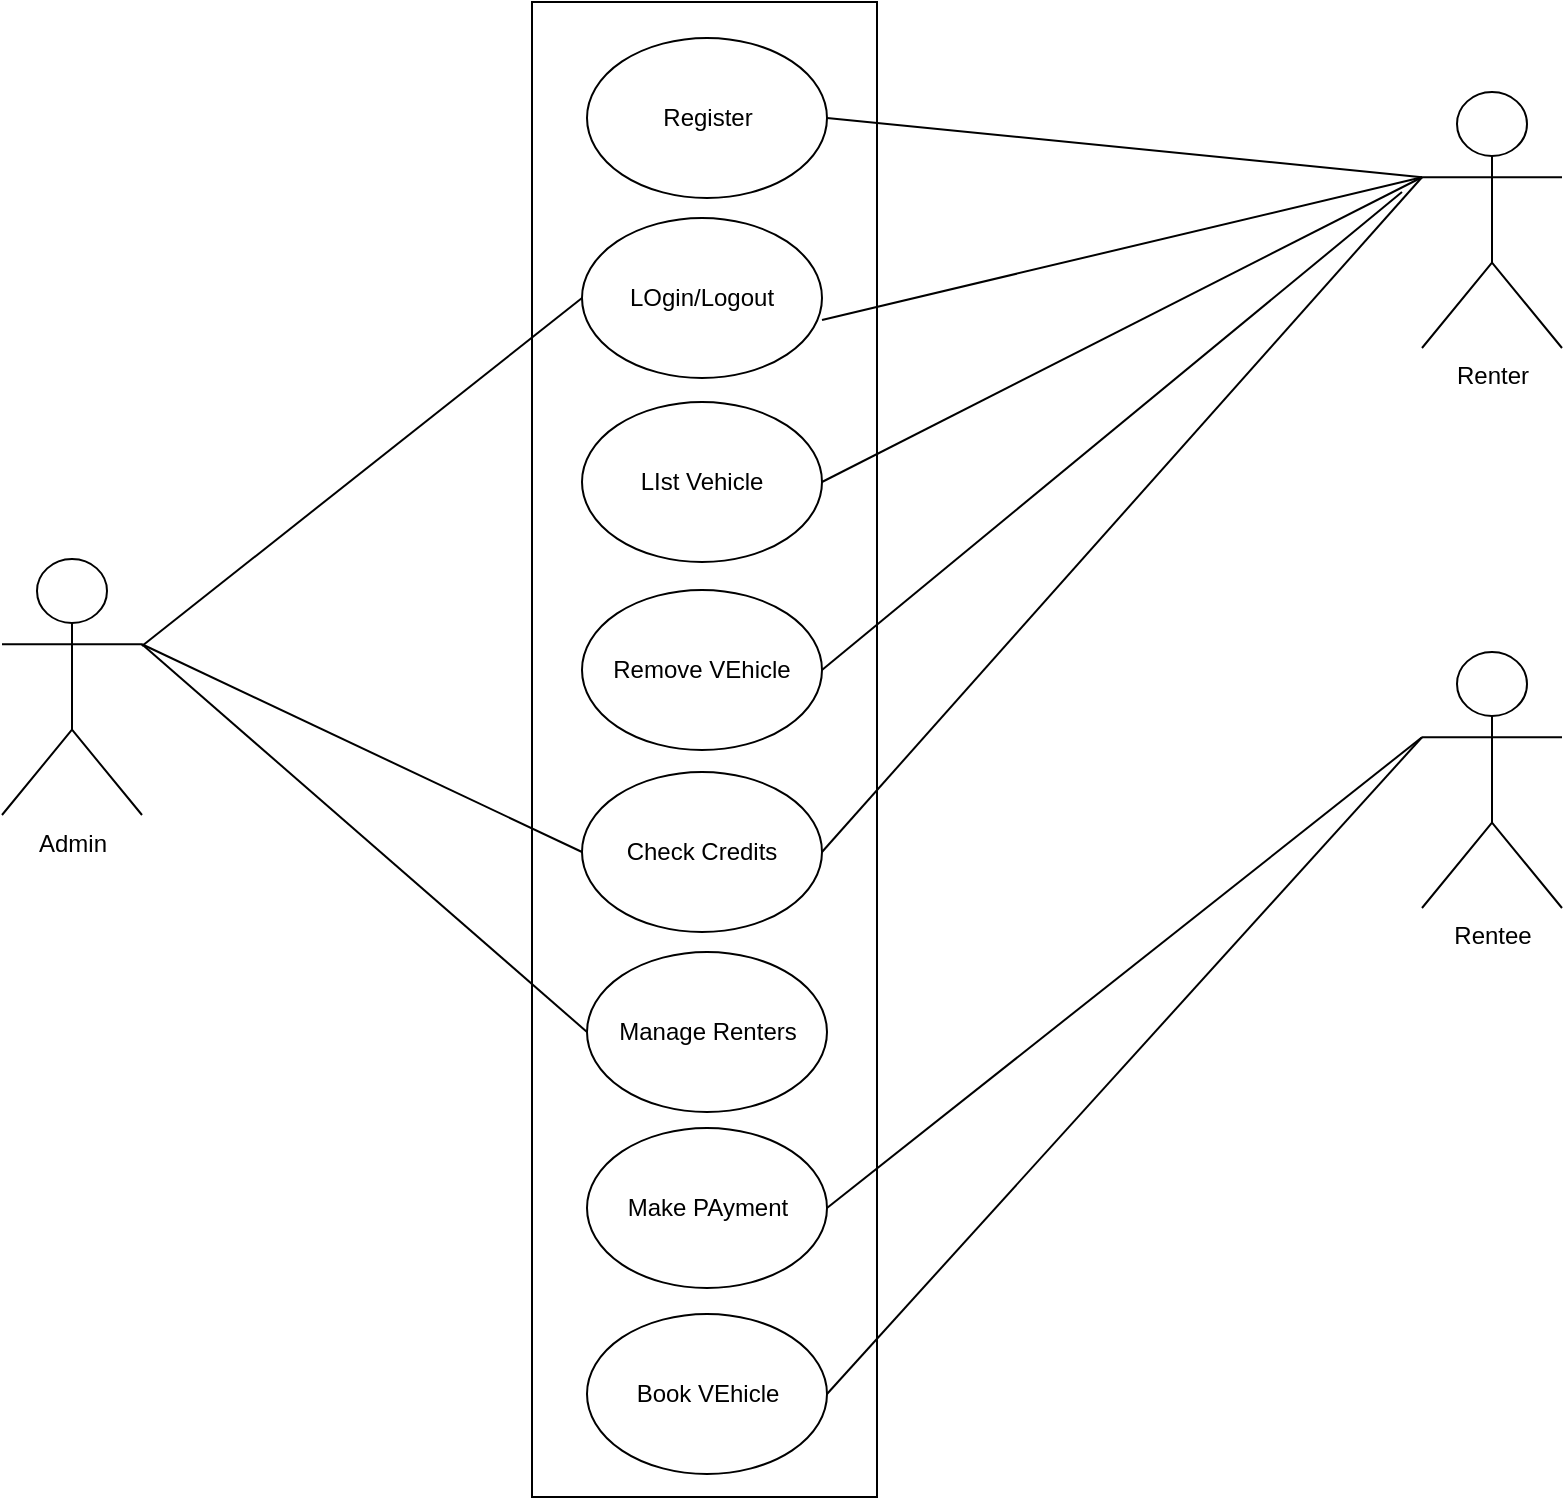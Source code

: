 <mxfile version="21.6.7" type="github">
  <diagram name="Page-1" id="0Kn4-CKLjnMLZ3lh-Jwg">
    <mxGraphModel dx="1615" dy="865" grid="1" gridSize="10" guides="1" tooltips="1" connect="1" arrows="1" fold="1" page="1" pageScale="1" pageWidth="1100" pageHeight="850" math="0" shadow="0">
      <root>
        <mxCell id="0" />
        <mxCell id="1" parent="0" />
        <mxCell id="g9nCFTXqMsdIgid5o0i0-1" value="" style="rounded=0;whiteSpace=wrap;html=1;rotation=90;" vertex="1" parent="1">
          <mxGeometry x="177.5" y="312.5" width="747.5" height="172.5" as="geometry" />
        </mxCell>
        <mxCell id="g9nCFTXqMsdIgid5o0i0-2" value="Admin" style="shape=umlActor;verticalLabelPosition=bottom;verticalAlign=top;html=1;outlineConnect=0;" vertex="1" parent="1">
          <mxGeometry x="200" y="303.5" width="70" height="128" as="geometry" />
        </mxCell>
        <mxCell id="g9nCFTXqMsdIgid5o0i0-3" value="Renter&lt;br&gt;" style="shape=umlActor;verticalLabelPosition=bottom;verticalAlign=top;html=1;outlineConnect=0;" vertex="1" parent="1">
          <mxGeometry x="910" y="70" width="70" height="128" as="geometry" />
        </mxCell>
        <mxCell id="g9nCFTXqMsdIgid5o0i0-4" value="LOgin/Logout" style="ellipse;whiteSpace=wrap;html=1;" vertex="1" parent="1">
          <mxGeometry x="490" y="133" width="120" height="80" as="geometry" />
        </mxCell>
        <mxCell id="g9nCFTXqMsdIgid5o0i0-5" value="LIst Vehicle" style="ellipse;whiteSpace=wrap;html=1;" vertex="1" parent="1">
          <mxGeometry x="490" y="225" width="120" height="80" as="geometry" />
        </mxCell>
        <mxCell id="g9nCFTXqMsdIgid5o0i0-6" value="Remove VEhicle" style="ellipse;whiteSpace=wrap;html=1;" vertex="1" parent="1">
          <mxGeometry x="490" y="319" width="120" height="80" as="geometry" />
        </mxCell>
        <mxCell id="g9nCFTXqMsdIgid5o0i0-7" value="Check Credits" style="ellipse;whiteSpace=wrap;html=1;" vertex="1" parent="1">
          <mxGeometry x="490" y="410" width="120" height="80" as="geometry" />
        </mxCell>
        <mxCell id="g9nCFTXqMsdIgid5o0i0-8" value="Manage Renters" style="ellipse;whiteSpace=wrap;html=1;" vertex="1" parent="1">
          <mxGeometry x="492.5" y="500" width="120" height="80" as="geometry" />
        </mxCell>
        <mxCell id="g9nCFTXqMsdIgid5o0i0-10" value="Register" style="ellipse;whiteSpace=wrap;html=1;" vertex="1" parent="1">
          <mxGeometry x="492.5" y="43" width="120" height="80" as="geometry" />
        </mxCell>
        <mxCell id="g9nCFTXqMsdIgid5o0i0-11" value="" style="endArrow=none;html=1;rounded=0;entryX=0;entryY=0.5;entryDx=0;entryDy=0;" edge="1" parent="1" target="g9nCFTXqMsdIgid5o0i0-4">
          <mxGeometry width="50" height="50" relative="1" as="geometry">
            <mxPoint x="270" y="347" as="sourcePoint" />
            <mxPoint x="320" y="297" as="targetPoint" />
          </mxGeometry>
        </mxCell>
        <mxCell id="g9nCFTXqMsdIgid5o0i0-12" value="" style="endArrow=none;html=1;rounded=0;entryX=0;entryY=0.5;entryDx=0;entryDy=0;exitX=1;exitY=0.333;exitDx=0;exitDy=0;exitPerimeter=0;" edge="1" parent="1" source="g9nCFTXqMsdIgid5o0i0-2" target="g9nCFTXqMsdIgid5o0i0-7">
          <mxGeometry width="50" height="50" relative="1" as="geometry">
            <mxPoint x="270" y="350" as="sourcePoint" />
            <mxPoint x="500" y="194" as="targetPoint" />
          </mxGeometry>
        </mxCell>
        <mxCell id="g9nCFTXqMsdIgid5o0i0-13" value="" style="endArrow=none;html=1;rounded=0;entryX=0;entryY=0.5;entryDx=0;entryDy=0;exitX=1;exitY=0.333;exitDx=0;exitDy=0;exitPerimeter=0;" edge="1" parent="1" source="g9nCFTXqMsdIgid5o0i0-2" target="g9nCFTXqMsdIgid5o0i0-8">
          <mxGeometry width="50" height="50" relative="1" as="geometry">
            <mxPoint x="260" y="380" as="sourcePoint" />
            <mxPoint x="480" y="508" as="targetPoint" />
          </mxGeometry>
        </mxCell>
        <mxCell id="g9nCFTXqMsdIgid5o0i0-14" value="" style="endArrow=none;html=1;rounded=0;entryX=0;entryY=0.333;entryDx=0;entryDy=0;exitX=1;exitY=0.5;exitDx=0;exitDy=0;entryPerimeter=0;" edge="1" parent="1" source="g9nCFTXqMsdIgid5o0i0-10" target="g9nCFTXqMsdIgid5o0i0-3">
          <mxGeometry width="50" height="50" relative="1" as="geometry">
            <mxPoint x="670" y="223" as="sourcePoint" />
            <mxPoint x="890" y="60" as="targetPoint" />
          </mxGeometry>
        </mxCell>
        <mxCell id="g9nCFTXqMsdIgid5o0i0-15" value="" style="endArrow=none;html=1;rounded=0;entryX=0;entryY=0.333;entryDx=0;entryDy=0;exitX=1;exitY=0.5;exitDx=0;exitDy=0;entryPerimeter=0;" edge="1" parent="1" target="g9nCFTXqMsdIgid5o0i0-3">
          <mxGeometry width="50" height="50" relative="1" as="geometry">
            <mxPoint x="610" y="184" as="sourcePoint" />
            <mxPoint x="847" y="434" as="targetPoint" />
          </mxGeometry>
        </mxCell>
        <mxCell id="g9nCFTXqMsdIgid5o0i0-16" value="" style="endArrow=none;html=1;rounded=0;exitX=1;exitY=0.5;exitDx=0;exitDy=0;entryX=0;entryY=0.333;entryDx=0;entryDy=0;entryPerimeter=0;" edge="1" parent="1" source="g9nCFTXqMsdIgid5o0i0-5" target="g9nCFTXqMsdIgid5o0i0-3">
          <mxGeometry width="50" height="50" relative="1" as="geometry">
            <mxPoint x="633" y="110" as="sourcePoint" />
            <mxPoint x="800" y="380" as="targetPoint" />
          </mxGeometry>
        </mxCell>
        <mxCell id="g9nCFTXqMsdIgid5o0i0-17" value="" style="endArrow=none;html=1;rounded=0;exitX=1;exitY=0.5;exitDx=0;exitDy=0;" edge="1" parent="1" source="g9nCFTXqMsdIgid5o0i0-6">
          <mxGeometry width="50" height="50" relative="1" as="geometry">
            <mxPoint x="620" y="290" as="sourcePoint" />
            <mxPoint x="900" y="120" as="targetPoint" />
          </mxGeometry>
        </mxCell>
        <mxCell id="g9nCFTXqMsdIgid5o0i0-18" value="" style="endArrow=none;html=1;rounded=0;entryX=0;entryY=0.333;entryDx=0;entryDy=0;entryPerimeter=0;exitX=1;exitY=0.5;exitDx=0;exitDy=0;" edge="1" parent="1" source="g9nCFTXqMsdIgid5o0i0-7" target="g9nCFTXqMsdIgid5o0i0-3">
          <mxGeometry width="50" height="50" relative="1" as="geometry">
            <mxPoint x="609" y="470" as="sourcePoint" />
            <mxPoint x="850" y="440" as="targetPoint" />
          </mxGeometry>
        </mxCell>
        <mxCell id="g9nCFTXqMsdIgid5o0i0-20" value="Rentee&lt;br&gt;" style="shape=umlActor;verticalLabelPosition=bottom;verticalAlign=top;html=1;outlineConnect=0;" vertex="1" parent="1">
          <mxGeometry x="910" y="350" width="70" height="128" as="geometry" />
        </mxCell>
        <mxCell id="g9nCFTXqMsdIgid5o0i0-21" value="Book VEhicle" style="ellipse;whiteSpace=wrap;html=1;" vertex="1" parent="1">
          <mxGeometry x="492.5" y="681" width="120" height="80" as="geometry" />
        </mxCell>
        <mxCell id="g9nCFTXqMsdIgid5o0i0-22" value="" style="endArrow=none;html=1;rounded=0;entryX=0;entryY=0.333;entryDx=0;entryDy=0;exitX=1;exitY=0.5;exitDx=0;exitDy=0;entryPerimeter=0;" edge="1" parent="1" source="g9nCFTXqMsdIgid5o0i0-21" target="g9nCFTXqMsdIgid5o0i0-20">
          <mxGeometry width="50" height="50" relative="1" as="geometry">
            <mxPoint x="612.5" y="570" as="sourcePoint" />
            <mxPoint x="835.5" y="790" as="targetPoint" />
          </mxGeometry>
        </mxCell>
        <mxCell id="g9nCFTXqMsdIgid5o0i0-23" value="Make PAyment" style="ellipse;whiteSpace=wrap;html=1;" vertex="1" parent="1">
          <mxGeometry x="492.5" y="588" width="120" height="80" as="geometry" />
        </mxCell>
        <mxCell id="g9nCFTXqMsdIgid5o0i0-24" value="" style="endArrow=none;html=1;rounded=0;exitX=1;exitY=0.5;exitDx=0;exitDy=0;entryX=0;entryY=0.333;entryDx=0;entryDy=0;entryPerimeter=0;" edge="1" parent="1" source="g9nCFTXqMsdIgid5o0i0-23" target="g9nCFTXqMsdIgid5o0i0-20">
          <mxGeometry width="50" height="50" relative="1" as="geometry">
            <mxPoint x="710" y="430" as="sourcePoint" />
            <mxPoint x="910" y="390" as="targetPoint" />
          </mxGeometry>
        </mxCell>
      </root>
    </mxGraphModel>
  </diagram>
</mxfile>
